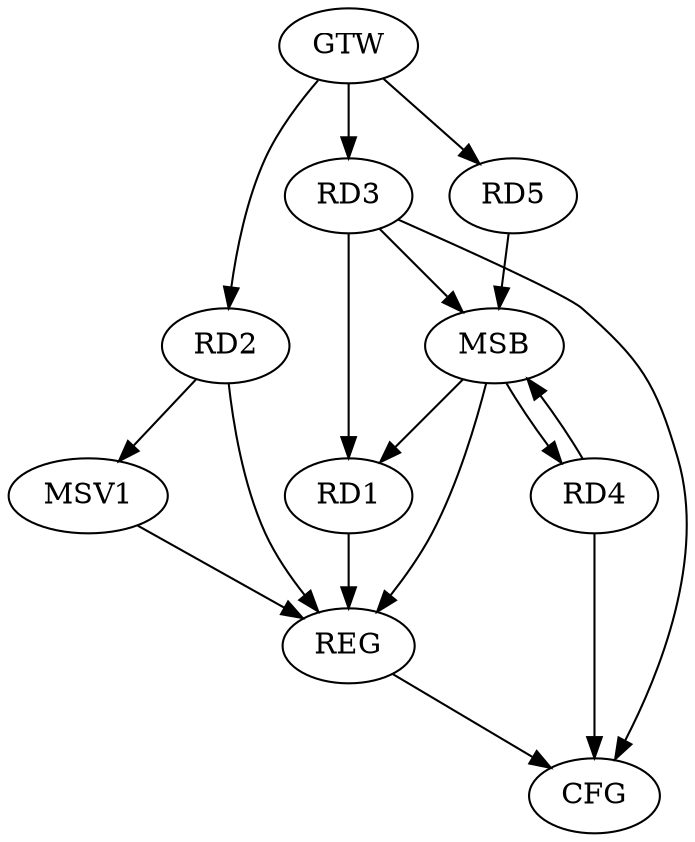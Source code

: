 strict digraph G {
  RD1 [ label="RD1" ];
  RD2 [ label="RD2" ];
  RD3 [ label="RD3" ];
  RD4 [ label="RD4" ];
  RD5 [ label="RD5" ];
  GTW [ label="GTW" ];
  REG [ label="REG" ];
  MSB [ label="MSB" ];
  CFG [ label="CFG" ];
  MSV1 [ label="MSV1" ];
  GTW -> RD2;
  GTW -> RD3;
  GTW -> RD5;
  RD1 -> REG;
  RD2 -> REG;
  RD3 -> MSB;
  MSB -> RD4;
  MSB -> REG;
  RD4 -> MSB;
  RD5 -> MSB;
  MSB -> RD1;
  RD3 -> CFG;
  RD4 -> CFG;
  REG -> CFG;
  RD3 -> RD1;
  RD2 -> MSV1;
  MSV1 -> REG;
}
